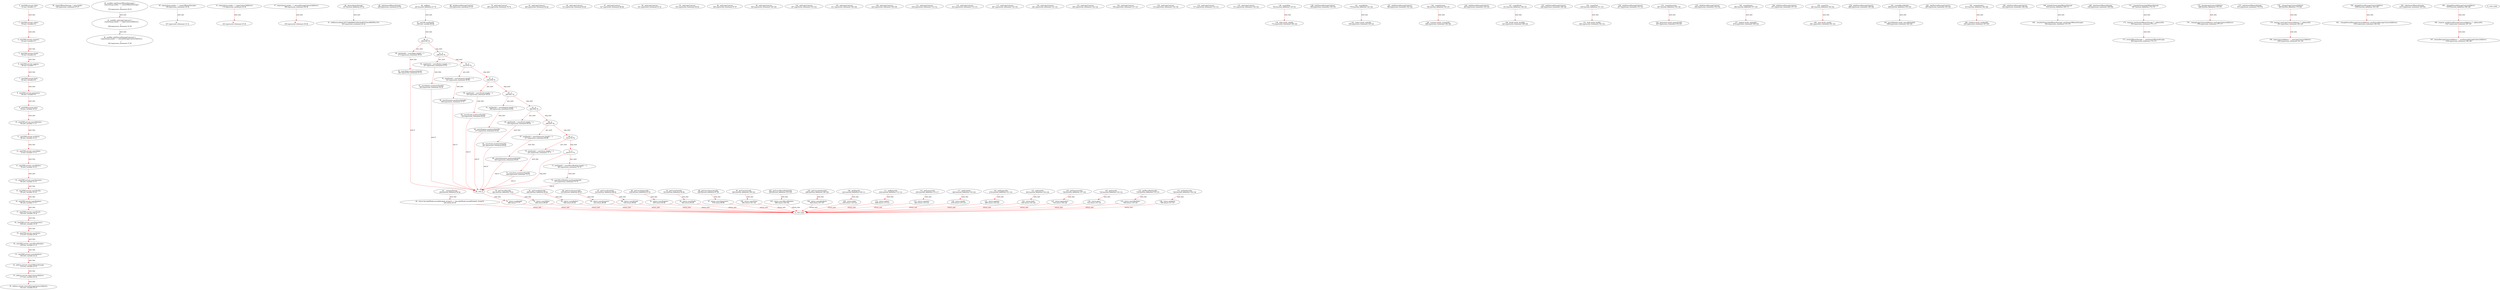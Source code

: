 digraph  {
12 [label="2_ uint256[] private ships;\n12-new_variable-3-3", type_label=new_variable];
18 [label="3_ uint256[] private radars;\n18-new_variable-4-4", type_label=new_variable];
24 [label="4_ uint256[] private scanners;\n24-new_variable-5-5", type_label=new_variable];
30 [label="5_ uint256[] private droids;\n30-new_variable-6-6", type_label=new_variable];
36 [label="6_ uint256[] private engines;\n36-new_variable-7-7", type_label=new_variable];
42 [label="7_ uint256[] private fuels;\n42-new_variable-8-8", type_label=new_variable];
48 [label="8_ uint256[] private generators;\n48-new_variable-9-9", type_label=new_variable];
54 [label="9_ uint256[] private guns;\n54-new_variable-10-10", type_label=new_variable];
60 [label="10_ uint256[] private microModules;\n60-new_variable-11-11", type_label=new_variable];
66 [label="11_ uint256[] private artefacts;\n66-new_variable-12-12", type_label=new_variable];
72 [label="12_ uint256[] private usersShips;\n72-new_variable-13-13", type_label=new_variable];
78 [label="13_ uint256[] private usersRadars;\n78-new_variable-14-14", type_label=new_variable];
84 [label="14_ uint256[] private usersScanners;\n84-new_variable-15-15", type_label=new_variable];
90 [label="15_ uint256[] private usersDroids;\n90-new_variable-16-16", type_label=new_variable];
96 [label="16_ uint256[] private usersEngines;\n96-new_variable-17-17", type_label=new_variable];
102 [label="17_ uint256[] private usersFuels;\n102-new_variable-18-18", type_label=new_variable];
108 [label="18_ uint256[] private usersGenerators;\n108-new_variable-19-19", type_label=new_variable];
114 [label="19_ uint256[] private usersGuns;\n114-new_variable-20-20", type_label=new_variable];
120 [label="20_ uint256[] private usersMicroModules;\n120-new_variable-21-21", type_label=new_variable];
126 [label="21_ uint256[] private usersArtefacts;\n126-new_variable-22-22", type_label=new_variable];
132 [label="22_ address private ownerOfItemsStorage;\n132-new_variable-23-23", type_label=new_variable];
137 [label="23_ address private logicContractAddress;\n137-new_variable-24-24", type_label=new_variable];
142 [label="24_ address private eternalStorageContractAddress;\n142-new_variable-25-25", type_label=new_variable];
149 [label="26_ ownerOfItemsStorage = msg.sender;\n149-expression_statement-27-27", type_label=expression_statement];
155 [label="28_ modifier onlyOwnerOfItemsStorage() {\n        require(msg.sender == ownerOfItemsStorage);\n        _;\n    }\n155-expression_statement-29-32", type_label=expression_statement];
158 [label="29_ require(msg.sender == ownerOfItemsStorage);\n158-expression_statement-30-30", type_label=expression_statement];
167 [label="30_ _;\n167-expression_statement-31-31", type_label=expression_statement];
169 [label="32_ modifier onlyLogicContract() {\n        require(msg.sender == logicContractAddress);\n        _;\n    }\n169-expression_statement-33-36", type_label=expression_statement];
172 [label="33_ require(msg.sender == logicContractAddress);\n172-expression_statement-34-34", type_label=expression_statement];
181 [label="34_ _;\n181-expression_statement-35-35", type_label=expression_statement];
183 [label="36_ modifier onlyEternalStorageContract() {\n        require(msg.sender == eternalStorageContractAddress);\n        _;\n    }\n183-expression_statement-37-40", type_label=expression_statement];
186 [label="37_ require(msg.sender == eternalStorageContractAddress);\n186-expression_statement-38-38", type_label=expression_statement];
195 [label="38_ _;\n195-expression_statement-39-39", type_label=expression_statement];
197 [label="40_ destroyItemsStorage\n197-function_definition-41-43", type_label=function_definition];
200 [label="40_ onlyOwnerOfItemsStorage\n200-expression_statement-41-41", type_label=expression_statement];
203 [label="41_ selfdestruct(0xd135377eB20666725D518c967F23e168045Ee11F);\n203-expression_statement-42-42", type_label=expression_statement];
208 [label="43_ _compareStrings\n208-function_definition-44-46", type_label=function_definition];
225 [label="44_ return keccak256(abi.encodePacked(_string1)) == keccak256(abi.encodePacked(_string2));\n225-return-45-45", type_label=return];
245 [label="46_ addItem\n245-function_definition-47-78", type_label=function_definition];
252 [label="46_ onlyEternalStorageContract\n252-expression_statement-47-47", type_label=expression_statement];
259 [label="47_ uint256 newItemId;\n259-new_variable-48-48", type_label=new_variable];
264 [label="48_ if\n264-if-49-76", type_label=if];
1299 [label="48_ end_if", type_label=end_if];
273 [label="49_ newItemId = usersShips.length + 1;\n273-expression_statement-50-50", type_label=expression_statement];
281 [label="50_ usersShips.push(newItemId);\n281-expression_statement-51-51", type_label=expression_statement];
288 [label="51_ if\n288-if-52-76", type_label=if];
297 [label="52_ newItemId = usersRadars.length + 1;\n297-expression_statement-53-53", type_label=expression_statement];
305 [label="53_ usersRadars.push(newItemId);\n305-expression_statement-54-54", type_label=expression_statement];
312 [label="54_ if\n312-if-55-76", type_label=if];
321 [label="55_ newItemId = usersScanners.length + 1;\n321-expression_statement-56-56", type_label=expression_statement];
329 [label="56_ usersScanners.push(newItemId);\n329-expression_statement-57-57", type_label=expression_statement];
336 [label="57_ if\n336-if-58-76", type_label=if];
345 [label="58_ newItemId = usersDroids.length + 1;\n345-expression_statement-59-59", type_label=expression_statement];
353 [label="59_ usersDroids.push(newItemId);\n353-expression_statement-60-60", type_label=expression_statement];
360 [label="60_ if\n360-if-61-76", type_label=if];
369 [label="61_ newItemId = usersEngines.length + 1;\n369-expression_statement-62-62", type_label=expression_statement];
377 [label="62_ usersEngines.push(newItemId);\n377-expression_statement-63-63", type_label=expression_statement];
384 [label="63_ if\n384-if-64-76", type_label=if];
393 [label="64_ newItemId = usersFuels.length + 1;\n393-expression_statement-65-65", type_label=expression_statement];
401 [label="65_ usersFuels.push(newItemId);\n401-expression_statement-66-66", type_label=expression_statement];
408 [label="66_ if\n408-if-67-76", type_label=if];
417 [label="67_ newItemId = usersGenerators.length + 1;\n417-expression_statement-68-68", type_label=expression_statement];
425 [label="68_ usersGenerators.push(newItemId);\n425-expression_statement-69-69", type_label=expression_statement];
432 [label="69_ if\n432-if-70-76", type_label=if];
441 [label="70_ newItemId = usersGuns.length + 1;\n441-expression_statement-71-71", type_label=expression_statement];
449 [label="71_ usersGuns.push(newItemId);\n449-expression_statement-72-72", type_label=expression_statement];
456 [label="72_ if\n456-if-73-76", type_label=if];
465 [label="73_ newItemId = usersMicroModules.length + 1;\n465-expression_statement-74-74", type_label=expression_statement];
473 [label="74_ usersMicroModules.push(newItemId);\n473-expression_statement-75-75", type_label=expression_statement];
480 [label="76_ return newItemId;\n480-return-77-77", type_label=return];
482 [label="78_ getUsersShipsIds\n482-function_definition-79-81", type_label=function_definition];
485 [label="78_ onlyLogicContract\n485-expression_statement-79-79", type_label=expression_statement];
494 [label="79_ return usersShips;\n494-return-80-80", type_label=return];
496 [label="81_ getUsersRadarsIds\n496-function_definition-82-84", type_label=function_definition];
499 [label="81_ onlyLogicContract\n499-expression_statement-82-82", type_label=expression_statement];
508 [label="82_ return usersRadars;\n508-return-83-83", type_label=return];
510 [label="84_ getUsersScannersIds\n510-function_definition-85-87", type_label=function_definition];
513 [label="84_ onlyLogicContract\n513-expression_statement-85-85", type_label=expression_statement];
522 [label="85_ return usersScanners;\n522-return-86-86", type_label=return];
524 [label="87_ getUsersDroidsIds\n524-function_definition-88-90", type_label=function_definition];
527 [label="87_ onlyLogicContract\n527-expression_statement-88-88", type_label=expression_statement];
536 [label="88_ return usersDroids;\n536-return-89-89", type_label=return];
538 [label="90_ getUsersEnginesIds\n538-function_definition-91-93", type_label=function_definition];
541 [label="90_ onlyLogicContract\n541-expression_statement-91-91", type_label=expression_statement];
550 [label="91_ return usersEngines;\n550-return-92-92", type_label=return];
552 [label="93_ getUsersFuelsIds\n552-function_definition-94-96", type_label=function_definition];
555 [label="93_ onlyLogicContract\n555-expression_statement-94-94", type_label=expression_statement];
564 [label="94_ return usersFuels;\n564-return-95-95", type_label=return];
566 [label="96_ getUsersGeneratorsIds\n566-function_definition-97-99", type_label=function_definition];
569 [label="96_ onlyLogicContract\n569-expression_statement-97-97", type_label=expression_statement];
578 [label="97_ return usersGenerators;\n578-return-98-98", type_label=return];
580 [label="99_ getUsersGunsIds\n580-function_definition-100-102", type_label=function_definition];
583 [label="99_ onlyLogicContract\n583-expression_statement-100-100", type_label=expression_statement];
592 [label="100_ return usersGuns;\n592-return-101-101", type_label=return];
594 [label="102_ getUsersMicroModulesIds\n594-function_definition-103-105", type_label=function_definition];
597 [label="102_ onlyLogicContract\n597-expression_statement-103-103", type_label=expression_statement];
606 [label="103_ return usersMicroModules;\n606-return-104-104", type_label=return];
608 [label="105_ getUsersArtefactsIds\n608-function_definition-106-108", type_label=function_definition];
611 [label="105_ onlyLogicContract\n611-expression_statement-106-106", type_label=expression_statement];
620 [label="106_ return usersArtefacts;\n620-return-107-107", type_label=return];
622 [label="108_ getShipsIds\n622-function_definition-109-111", type_label=function_definition];
625 [label="108_ onlyLogicContract\n625-expression_statement-109-109", type_label=expression_statement];
634 [label="109_ return ships;\n634-return-110-110", type_label=return];
636 [label="111_ getRadarsIds\n636-function_definition-112-114", type_label=function_definition];
639 [label="111_ onlyLogicContract\n639-expression_statement-112-112", type_label=expression_statement];
648 [label="112_ return radars;\n648-return-113-113", type_label=return];
650 [label="114_ getScannersIds\n650-function_definition-115-117", type_label=function_definition];
653 [label="114_ onlyLogicContract\n653-expression_statement-115-115", type_label=expression_statement];
662 [label="115_ return scanners;\n662-return-116-116", type_label=return];
664 [label="117_ getDroidsIds\n664-function_definition-118-120", type_label=function_definition];
667 [label="117_ onlyLogicContract\n667-expression_statement-118-118", type_label=expression_statement];
676 [label="118_ return droids;\n676-return-119-119", type_label=return];
678 [label="120_ getEnginesIds\n678-function_definition-121-123", type_label=function_definition];
681 [label="120_ onlyLogicContract\n681-expression_statement-121-121", type_label=expression_statement];
690 [label="121_ return engines;\n690-return-122-122", type_label=return];
692 [label="123_ getFuelsIds\n692-function_definition-124-126", type_label=function_definition];
695 [label="123_ onlyLogicContract\n695-expression_statement-124-124", type_label=expression_statement];
704 [label="124_ return fuels;\n704-return-125-125", type_label=return];
706 [label="126_ getGeneratorsIds\n706-function_definition-127-129", type_label=function_definition];
709 [label="126_ onlyLogicContract\n709-expression_statement-127-127", type_label=expression_statement];
718 [label="127_ return generators;\n718-return-128-128", type_label=return];
720 [label="129_ getGunsIds\n720-function_definition-130-132", type_label=function_definition];
723 [label="129_ onlyLogicContract\n723-expression_statement-130-130", type_label=expression_statement];
732 [label="130_ return guns;\n732-return-131-131", type_label=return];
734 [label="132_ getMicroModulesIds\n734-function_definition-133-135", type_label=function_definition];
737 [label="132_ onlyLogicContract\n737-expression_statement-133-133", type_label=expression_statement];
746 [label="133_ return microModules;\n746-return-134-134", type_label=return];
748 [label="135_ getArtefactsIds\n748-function_definition-136-138", type_label=function_definition];
751 [label="135_ onlyLogicContract\n751-expression_statement-136-136", type_label=expression_statement];
760 [label="136_ return artefacts;\n760-return-137-137", type_label=return];
762 [label="138_ createShip\n762-function_definition-139-141", type_label=function_definition];
769 [label="138_ onlyEternalStorageContract\n769-expression_statement-139-139", type_label=expression_statement];
772 [label="139_ ships.push(_shipId);\n772-expression_statement-140-140", type_label=expression_statement];
779 [label="141_ createRadar\n779-function_definition-142-144", type_label=function_definition];
786 [label="141_ onlyEternalStorageContract\n786-expression_statement-142-142", type_label=expression_statement];
789 [label="142_ radars.push(_radarId);\n789-expression_statement-143-143", type_label=expression_statement];
796 [label="144_ createScanner\n796-function_definition-145-147", type_label=function_definition];
803 [label="144_ onlyEternalStorageContract\n803-expression_statement-145-145", type_label=expression_statement];
806 [label="145_ scanners.push(_scannerId);\n806-expression_statement-146-146", type_label=expression_statement];
813 [label="147_ createDroid\n813-function_definition-148-150", type_label=function_definition];
820 [label="147_ onlyEternalStorageContract\n820-expression_statement-148-148", type_label=expression_statement];
823 [label="148_ droids.push(_droidId);\n823-expression_statement-149-149", type_label=expression_statement];
830 [label="150_ createFuel\n830-function_definition-151-153", type_label=function_definition];
837 [label="150_ onlyEternalStorageContract\n837-expression_statement-151-151", type_label=expression_statement];
840 [label="151_ fuels.push(_fuelId);\n840-expression_statement-152-152", type_label=expression_statement];
847 [label="153_ createGenerator\n847-function_definition-154-156", type_label=function_definition];
854 [label="153_ onlyEternalStorageContract\n854-expression_statement-154-154", type_label=expression_statement];
857 [label="154_ generators.push(_generatorId);\n857-expression_statement-155-155", type_label=expression_statement];
864 [label="156_ createEngine\n864-function_definition-157-159", type_label=function_definition];
871 [label="156_ onlyEternalStorageContract\n871-expression_statement-157-157", type_label=expression_statement];
874 [label="157_ engines.push(_engineId);\n874-expression_statement-158-158", type_label=expression_statement];
881 [label="159_ createGun\n881-function_definition-160-162", type_label=function_definition];
888 [label="159_ onlyEternalStorageContract\n888-expression_statement-160-160", type_label=expression_statement];
891 [label="160_ guns.push(_gunId);\n891-expression_statement-161-161", type_label=expression_statement];
898 [label="162_ createMicroModule\n898-function_definition-163-165", type_label=function_definition];
905 [label="162_ onlyEternalStorageContract\n905-expression_statement-163-163", type_label=expression_statement];
908 [label="163_ microModules.push(_microModuleId);\n908-expression_statement-164-164", type_label=expression_statement];
915 [label="165_ createArtefact\n915-function_definition-166-168", type_label=function_definition];
922 [label="165_ onlyEternalStorageContract\n922-expression_statement-166-166", type_label=expression_statement];
925 [label="166_ artefacts.push(_artefactId);\n925-expression_statement-167-167", type_label=expression_statement];
932 [label="168_ transferOwnershipOfItemsStorage\n932-function_definition-169-171", type_label=function_definition];
939 [label="168_ onlyOwnerOfItemsStorage\n939-expression_statement-169-169", type_label=expression_statement];
942 [label="169_ _transferOwnershipOfItemsStorage(_newOwnerOfItemsStorage);\n942-expression_statement-170-170", type_label=expression_statement];
947 [label="171_ _transferOwnershipOfItemsStorage\n947-function_definition-172-175", type_label=function_definition];
955 [label="172_ require(_newOwnerOfItemsStorage != address(0));\n955-expression_statement-173-173", type_label=expression_statement];
964 [label="173_ ownerOfItemsStorage = _newOwnerOfItemsStorage;\n964-expression_statement-174-174", type_label=expression_statement];
968 [label="175_ changeLogicContractAddress\n968-function_definition-176-178", type_label=function_definition];
975 [label="175_ onlyOwnerOfItemsStorage\n975-expression_statement-176-176", type_label=expression_statement];
978 [label="176_ _changeLogicContractAddress(_newLogicContractAddress);\n978-expression_statement-177-177", type_label=expression_statement];
983 [label="178_ _changeLogicContractAddress\n983-function_definition-179-182", type_label=function_definition];
991 [label="179_ require(_newLogicContractAddress != address(0));\n991-expression_statement-180-180", type_label=expression_statement];
1000 [label="180_ logicContractAddress = _newLogicContractAddress;\n1000-expression_statement-181-181", type_label=expression_statement];
1004 [label="182_ changeEternalStorageContractAddress\n1004-function_definition-183-185", type_label=function_definition];
1011 [label="182_ onlyOwnerOfItemsStorage\n1011-expression_statement-183-183", type_label=expression_statement];
1014 [label="183_ _changeEternalStorageContractAddress(_newEternalStorageContractAddress);\n1014-expression_statement-184-184", type_label=expression_statement];
1019 [label="185_ _changeEternalStorageContractAddress\n1019-function_definition-186-189", type_label=function_definition];
1027 [label="186_ require(_newEternalStorageContractAddress != address(0));\n1027-expression_statement-187-187", type_label=expression_statement];
1036 [label="187_ eternalStorageContractAddress = _newEternalStorageContractAddress;\n1036-expression_statement-188-188", type_label=expression_statement];
1 [label="0_ start_node", type_label=start];
2 [label="0_ exit_node", type_label=exit];
12 -> 18  [color=red, controlflow_type=next_line, edge_type=CFG_edge, key=0, label=next_line];
18 -> 24  [color=red, controlflow_type=next_line, edge_type=CFG_edge, key=0, label=next_line];
24 -> 30  [color=red, controlflow_type=next_line, edge_type=CFG_edge, key=0, label=next_line];
30 -> 36  [color=red, controlflow_type=next_line, edge_type=CFG_edge, key=0, label=next_line];
36 -> 42  [color=red, controlflow_type=next_line, edge_type=CFG_edge, key=0, label=next_line];
42 -> 48  [color=red, controlflow_type=next_line, edge_type=CFG_edge, key=0, label=next_line];
48 -> 54  [color=red, controlflow_type=next_line, edge_type=CFG_edge, key=0, label=next_line];
54 -> 60  [color=red, controlflow_type=next_line, edge_type=CFG_edge, key=0, label=next_line];
60 -> 66  [color=red, controlflow_type=next_line, edge_type=CFG_edge, key=0, label=next_line];
66 -> 72  [color=red, controlflow_type=next_line, edge_type=CFG_edge, key=0, label=next_line];
72 -> 78  [color=red, controlflow_type=next_line, edge_type=CFG_edge, key=0, label=next_line];
78 -> 84  [color=red, controlflow_type=next_line, edge_type=CFG_edge, key=0, label=next_line];
84 -> 90  [color=red, controlflow_type=next_line, edge_type=CFG_edge, key=0, label=next_line];
90 -> 96  [color=red, controlflow_type=next_line, edge_type=CFG_edge, key=0, label=next_line];
96 -> 102  [color=red, controlflow_type=next_line, edge_type=CFG_edge, key=0, label=next_line];
102 -> 108  [color=red, controlflow_type=next_line, edge_type=CFG_edge, key=0, label=next_line];
108 -> 114  [color=red, controlflow_type=next_line, edge_type=CFG_edge, key=0, label=next_line];
114 -> 120  [color=red, controlflow_type=next_line, edge_type=CFG_edge, key=0, label=next_line];
120 -> 126  [color=red, controlflow_type=next_line, edge_type=CFG_edge, key=0, label=next_line];
126 -> 132  [color=red, controlflow_type=next_line, edge_type=CFG_edge, key=0, label=next_line];
132 -> 137  [color=red, controlflow_type=next_line, edge_type=CFG_edge, key=0, label=next_line];
137 -> 142  [color=red, controlflow_type=next_line, edge_type=CFG_edge, key=0, label=next_line];
155 -> 169  [color=red, controlflow_type=next_line, edge_type=CFG_edge, key=0, label=next_line];
158 -> 167  [color=red, controlflow_type=next_line, edge_type=CFG_edge, key=0, label=next_line];
169 -> 183  [color=red, controlflow_type=next_line, edge_type=CFG_edge, key=0, label=next_line];
172 -> 181  [color=red, controlflow_type=next_line, edge_type=CFG_edge, key=0, label=next_line];
186 -> 195  [color=red, controlflow_type=next_line, edge_type=CFG_edge, key=0, label=next_line];
197 -> 203  [color=red, controlflow_type=next_line, edge_type=CFG_edge, key=0, label=next_line];
208 -> 225  [color=red, controlflow_type=next_line, edge_type=CFG_edge, key=0, label=next_line];
225 -> 2  [color=red, controlflow_type=return_exit, edge_type=CFG_edge, key=0, label=return_exit];
245 -> 259  [color=red, controlflow_type=next_line, edge_type=CFG_edge, key=0, label=next_line];
259 -> 264  [color=red, controlflow_type=next_line, edge_type=CFG_edge, key=0, label=next_line];
264 -> 273  [color=red, controlflow_type=pos_next, edge_type=CFG_edge, key=0, label=pos_next];
264 -> 288  [color=red, controlflow_type=neg_next, edge_type=CFG_edge, key=0, label=neg_next];
1299 -> 480  [color=red, controlflow_type=next_line, edge_type=CFG_edge, key=0, label=next_line];
273 -> 281  [color=red, controlflow_type=next_line, edge_type=CFG_edge, key=0, label=next_line];
281 -> 1299  [color=red, controlflow_type=end_if, edge_type=CFG_edge, key=0, label=end_if];
288 -> 297  [color=red, controlflow_type=pos_next, edge_type=CFG_edge, key=0, label=pos_next];
288 -> 312  [color=red, controlflow_type=neg_next, edge_type=CFG_edge, key=0, label=neg_next];
297 -> 305  [color=red, controlflow_type=next_line, edge_type=CFG_edge, key=0, label=next_line];
305 -> 1299  [color=red, controlflow_type=end_if, edge_type=CFG_edge, key=0, label=end_if];
312 -> 321  [color=red, controlflow_type=pos_next, edge_type=CFG_edge, key=0, label=pos_next];
312 -> 336  [color=red, controlflow_type=neg_next, edge_type=CFG_edge, key=0, label=neg_next];
321 -> 329  [color=red, controlflow_type=next_line, edge_type=CFG_edge, key=0, label=next_line];
329 -> 1299  [color=red, controlflow_type=end_if, edge_type=CFG_edge, key=0, label=end_if];
336 -> 345  [color=red, controlflow_type=pos_next, edge_type=CFG_edge, key=0, label=pos_next];
336 -> 360  [color=red, controlflow_type=neg_next, edge_type=CFG_edge, key=0, label=neg_next];
345 -> 353  [color=red, controlflow_type=next_line, edge_type=CFG_edge, key=0, label=next_line];
353 -> 1299  [color=red, controlflow_type=end_if, edge_type=CFG_edge, key=0, label=end_if];
360 -> 369  [color=red, controlflow_type=pos_next, edge_type=CFG_edge, key=0, label=pos_next];
360 -> 384  [color=red, controlflow_type=neg_next, edge_type=CFG_edge, key=0, label=neg_next];
369 -> 377  [color=red, controlflow_type=next_line, edge_type=CFG_edge, key=0, label=next_line];
377 -> 1299  [color=red, controlflow_type=end_if, edge_type=CFG_edge, key=0, label=end_if];
384 -> 393  [color=red, controlflow_type=pos_next, edge_type=CFG_edge, key=0, label=pos_next];
384 -> 408  [color=red, controlflow_type=neg_next, edge_type=CFG_edge, key=0, label=neg_next];
393 -> 401  [color=red, controlflow_type=next_line, edge_type=CFG_edge, key=0, label=next_line];
401 -> 1299  [color=red, controlflow_type=end_if, edge_type=CFG_edge, key=0, label=end_if];
408 -> 417  [color=red, controlflow_type=pos_next, edge_type=CFG_edge, key=0, label=pos_next];
408 -> 432  [color=red, controlflow_type=neg_next, edge_type=CFG_edge, key=0, label=neg_next];
417 -> 425  [color=red, controlflow_type=next_line, edge_type=CFG_edge, key=0, label=next_line];
425 -> 1299  [color=red, controlflow_type=end_if, edge_type=CFG_edge, key=0, label=end_if];
432 -> 441  [color=red, controlflow_type=pos_next, edge_type=CFG_edge, key=0, label=pos_next];
432 -> 456  [color=red, controlflow_type=neg_next, edge_type=CFG_edge, key=0, label=neg_next];
441 -> 449  [color=red, controlflow_type=next_line, edge_type=CFG_edge, key=0, label=next_line];
449 -> 1299  [color=red, controlflow_type=end_if, edge_type=CFG_edge, key=0, label=end_if];
456 -> 465  [color=red, controlflow_type=pos_next, edge_type=CFG_edge, key=0, label=pos_next];
456 -> 1299  [color=red, controlflow_type=neg_next, edge_type=CFG_edge, key=0, label=neg_next];
465 -> 473  [color=red, controlflow_type=next_line, edge_type=CFG_edge, key=0, label=next_line];
473 -> 1299  [color=red, controlflow_type=end_if, edge_type=CFG_edge, key=0, label=end_if];
480 -> 2  [color=red, controlflow_type=return_exit, edge_type=CFG_edge, key=0, label=return_exit];
482 -> 494  [color=red, controlflow_type=next_line, edge_type=CFG_edge, key=0, label=next_line];
494 -> 2  [color=red, controlflow_type=return_exit, edge_type=CFG_edge, key=0, label=return_exit];
496 -> 508  [color=red, controlflow_type=next_line, edge_type=CFG_edge, key=0, label=next_line];
508 -> 2  [color=red, controlflow_type=return_exit, edge_type=CFG_edge, key=0, label=return_exit];
510 -> 522  [color=red, controlflow_type=next_line, edge_type=CFG_edge, key=0, label=next_line];
522 -> 2  [color=red, controlflow_type=return_exit, edge_type=CFG_edge, key=0, label=return_exit];
524 -> 536  [color=red, controlflow_type=next_line, edge_type=CFG_edge, key=0, label=next_line];
536 -> 2  [color=red, controlflow_type=return_exit, edge_type=CFG_edge, key=0, label=return_exit];
538 -> 550  [color=red, controlflow_type=next_line, edge_type=CFG_edge, key=0, label=next_line];
550 -> 2  [color=red, controlflow_type=return_exit, edge_type=CFG_edge, key=0, label=return_exit];
552 -> 564  [color=red, controlflow_type=next_line, edge_type=CFG_edge, key=0, label=next_line];
564 -> 2  [color=red, controlflow_type=return_exit, edge_type=CFG_edge, key=0, label=return_exit];
566 -> 578  [color=red, controlflow_type=next_line, edge_type=CFG_edge, key=0, label=next_line];
578 -> 2  [color=red, controlflow_type=return_exit, edge_type=CFG_edge, key=0, label=return_exit];
580 -> 592  [color=red, controlflow_type=next_line, edge_type=CFG_edge, key=0, label=next_line];
592 -> 2  [color=red, controlflow_type=return_exit, edge_type=CFG_edge, key=0, label=return_exit];
594 -> 606  [color=red, controlflow_type=next_line, edge_type=CFG_edge, key=0, label=next_line];
606 -> 2  [color=red, controlflow_type=return_exit, edge_type=CFG_edge, key=0, label=return_exit];
608 -> 620  [color=red, controlflow_type=next_line, edge_type=CFG_edge, key=0, label=next_line];
620 -> 2  [color=red, controlflow_type=return_exit, edge_type=CFG_edge, key=0, label=return_exit];
622 -> 634  [color=red, controlflow_type=next_line, edge_type=CFG_edge, key=0, label=next_line];
634 -> 2  [color=red, controlflow_type=return_exit, edge_type=CFG_edge, key=0, label=return_exit];
636 -> 648  [color=red, controlflow_type=next_line, edge_type=CFG_edge, key=0, label=next_line];
648 -> 2  [color=red, controlflow_type=return_exit, edge_type=CFG_edge, key=0, label=return_exit];
650 -> 662  [color=red, controlflow_type=next_line, edge_type=CFG_edge, key=0, label=next_line];
662 -> 2  [color=red, controlflow_type=return_exit, edge_type=CFG_edge, key=0, label=return_exit];
664 -> 676  [color=red, controlflow_type=next_line, edge_type=CFG_edge, key=0, label=next_line];
676 -> 2  [color=red, controlflow_type=return_exit, edge_type=CFG_edge, key=0, label=return_exit];
678 -> 690  [color=red, controlflow_type=next_line, edge_type=CFG_edge, key=0, label=next_line];
690 -> 2  [color=red, controlflow_type=return_exit, edge_type=CFG_edge, key=0, label=return_exit];
692 -> 704  [color=red, controlflow_type=next_line, edge_type=CFG_edge, key=0, label=next_line];
704 -> 2  [color=red, controlflow_type=return_exit, edge_type=CFG_edge, key=0, label=return_exit];
706 -> 718  [color=red, controlflow_type=next_line, edge_type=CFG_edge, key=0, label=next_line];
718 -> 2  [color=red, controlflow_type=return_exit, edge_type=CFG_edge, key=0, label=return_exit];
720 -> 732  [color=red, controlflow_type=next_line, edge_type=CFG_edge, key=0, label=next_line];
732 -> 2  [color=red, controlflow_type=return_exit, edge_type=CFG_edge, key=0, label=return_exit];
734 -> 746  [color=red, controlflow_type=next_line, edge_type=CFG_edge, key=0, label=next_line];
746 -> 2  [color=red, controlflow_type=return_exit, edge_type=CFG_edge, key=0, label=return_exit];
748 -> 760  [color=red, controlflow_type=next_line, edge_type=CFG_edge, key=0, label=next_line];
760 -> 2  [color=red, controlflow_type=return_exit, edge_type=CFG_edge, key=0, label=return_exit];
762 -> 772  [color=red, controlflow_type=next_line, edge_type=CFG_edge, key=0, label=next_line];
779 -> 789  [color=red, controlflow_type=next_line, edge_type=CFG_edge, key=0, label=next_line];
796 -> 806  [color=red, controlflow_type=next_line, edge_type=CFG_edge, key=0, label=next_line];
813 -> 823  [color=red, controlflow_type=next_line, edge_type=CFG_edge, key=0, label=next_line];
830 -> 840  [color=red, controlflow_type=next_line, edge_type=CFG_edge, key=0, label=next_line];
847 -> 857  [color=red, controlflow_type=next_line, edge_type=CFG_edge, key=0, label=next_line];
864 -> 874  [color=red, controlflow_type=next_line, edge_type=CFG_edge, key=0, label=next_line];
881 -> 891  [color=red, controlflow_type=next_line, edge_type=CFG_edge, key=0, label=next_line];
898 -> 908  [color=red, controlflow_type=next_line, edge_type=CFG_edge, key=0, label=next_line];
915 -> 925  [color=red, controlflow_type=next_line, edge_type=CFG_edge, key=0, label=next_line];
932 -> 942  [color=red, controlflow_type=next_line, edge_type=CFG_edge, key=0, label=next_line];
947 -> 955  [color=red, controlflow_type=next_line, edge_type=CFG_edge, key=0, label=next_line];
955 -> 964  [color=red, controlflow_type=next_line, edge_type=CFG_edge, key=0, label=next_line];
968 -> 978  [color=red, controlflow_type=next_line, edge_type=CFG_edge, key=0, label=next_line];
983 -> 991  [color=red, controlflow_type=next_line, edge_type=CFG_edge, key=0, label=next_line];
991 -> 1000  [color=red, controlflow_type=next_line, edge_type=CFG_edge, key=0, label=next_line];
1004 -> 1014  [color=red, controlflow_type=next_line, edge_type=CFG_edge, key=0, label=next_line];
1019 -> 1027  [color=red, controlflow_type=next_line, edge_type=CFG_edge, key=0, label=next_line];
1027 -> 1036  [color=red, controlflow_type=next_line, edge_type=CFG_edge, key=0, label=next_line];
}
